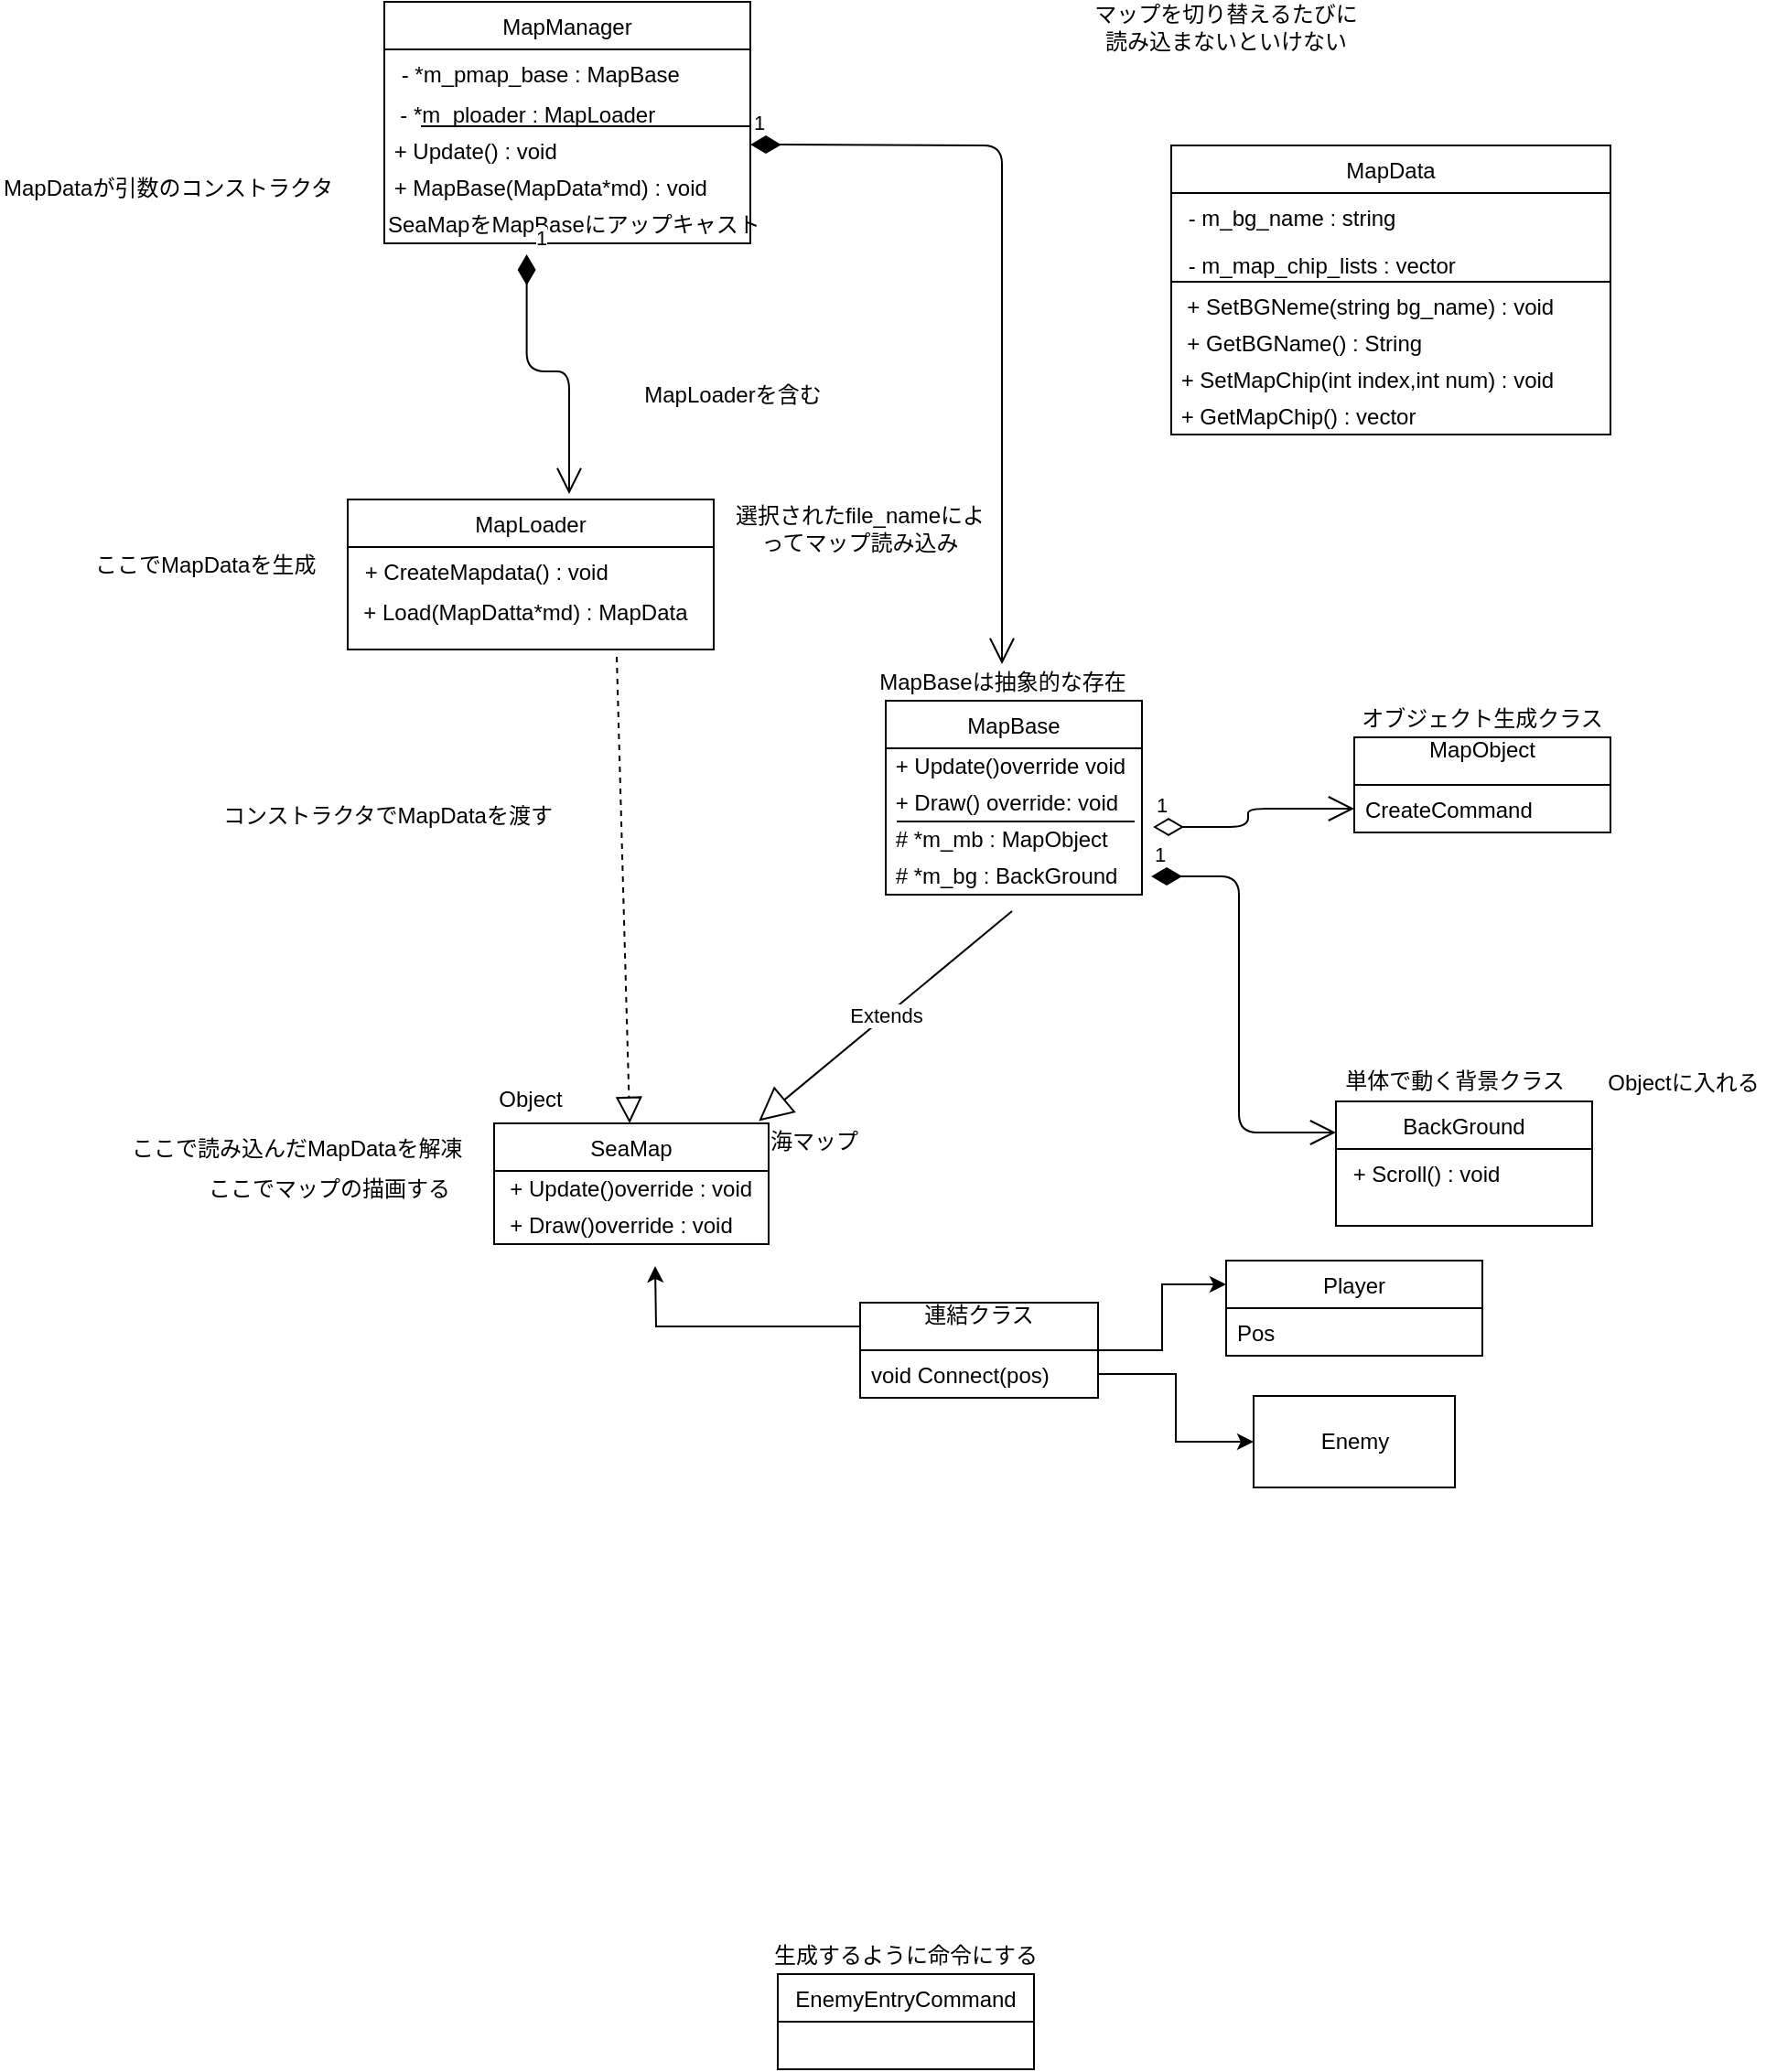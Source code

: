 <mxfile type="device" version="10.6.0"><diagram id="xTNNUZWJjUPpHx_xsbex" name="Page-1"><mxGraphModel grid="1" dx="674" dy="714" gridSize="10" guides="1" tooltips="1" connect="1" arrows="1" fold="1" page="1" pageScale="1" pageWidth="1654" pageHeight="2336" math="0" shadow="0"><root><mxCell id="0" /><mxCell id="1" parent="0" /><mxCell id="iN4CbJ1sU2l26RAUDO5d-1" value="MapLoader" parent="1" vertex="1" style="swimlane;fontStyle=0;childLayout=stackLayout;horizontal=1;startSize=26;fillColor=none;horizontalStack=0;resizeParent=1;resizeParentMax=0;resizeLast=0;collapsible=1;marginBottom=0;"><mxGeometry as="geometry" height="82" width="200" x="200" y="334" /></mxCell><mxCell id="iN4CbJ1sU2l26RAUDO5d-2" value=" + CreateMapdata() : void&#10;" parent="iN4CbJ1sU2l26RAUDO5d-1" vertex="1" style="text;strokeColor=none;fillColor=none;align=left;verticalAlign=top;spacingLeft=4;spacingRight=4;overflow=hidden;rotatable=0;points=[[0,0.5],[1,0.5]];portConstraint=eastwest;"><mxGeometry as="geometry" height="26" width="200" y="26" /></mxCell><mxCell id="9Krrd5TlAhY_1SP9lpEr-1" value="&amp;nbsp; + Load(MapDatta*md) : MapData&lt;br&gt;&lt;br&gt;" parent="iN4CbJ1sU2l26RAUDO5d-1" vertex="1" style="text;html=1;resizable=0;points=[];autosize=1;align=left;verticalAlign=top;spacingTop=-4;"><mxGeometry as="geometry" height="30" width="200" y="52" /></mxCell><mxCell id="iN4CbJ1sU2l26RAUDO5d-5" value="MapManager" parent="1" vertex="1" style="swimlane;fontStyle=0;childLayout=stackLayout;horizontal=1;startSize=26;fillColor=none;horizontalStack=0;resizeParent=1;resizeParentMax=0;resizeLast=0;collapsible=1;marginBottom=0;"><mxGeometry as="geometry" height="132" width="200" x="220" y="62" /></mxCell><mxCell id="iN4CbJ1sU2l26RAUDO5d-6" value=" - *m_pmap_base : MapBase" parent="iN4CbJ1sU2l26RAUDO5d-5" vertex="1" style="text;strokeColor=none;fillColor=none;align=left;verticalAlign=top;spacingLeft=4;spacingRight=4;overflow=hidden;rotatable=0;points=[[0,0.5],[1,0.5]];portConstraint=eastwest;"><mxGeometry as="geometry" height="26" width="200" y="26" /></mxCell><mxCell id="9Krrd5TlAhY_1SP9lpEr-6" value="&amp;nbsp; - *m_ploader :&amp;nbsp;&lt;span&gt;MapLoader&lt;/span&gt;" parent="iN4CbJ1sU2l26RAUDO5d-5" vertex="1" style="text;html=1;resizable=0;points=[];autosize=1;align=left;verticalAlign=top;spacingTop=-4;"><mxGeometry as="geometry" height="20" width="200" y="52" /></mxCell><mxCell id="z7THkcAo65bA55OMj5YY-34" value="&amp;nbsp;+ Update() : void" parent="iN4CbJ1sU2l26RAUDO5d-5" vertex="1" style="text;html=1;resizable=0;points=[];autosize=1;align=left;verticalAlign=top;spacingTop=-4;"><mxGeometry as="geometry" height="20" width="200" y="72" /></mxCell><mxCell id="9Krrd5TlAhY_1SP9lpEr-17" value="&amp;nbsp;+ MapBase(MapData*md) : void" parent="iN4CbJ1sU2l26RAUDO5d-5" vertex="1" style="text;html=1;resizable=0;points=[];autosize=1;align=left;verticalAlign=top;spacingTop=-4;"><mxGeometry as="geometry" height="20" width="200" y="92" /></mxCell><mxCell id="9Krrd5TlAhY_1SP9lpEr-26" value="SeaMapをMapBaseにアップキャスト" parent="iN4CbJ1sU2l26RAUDO5d-5" vertex="1" style="text;html=1;resizable=0;points=[];autosize=1;align=left;verticalAlign=top;spacingTop=-4;"><mxGeometry as="geometry" height="20" width="200" y="112" /></mxCell><mxCell id="iN4CbJ1sU2l26RAUDO5d-13" value="BackGround" parent="1" vertex="1" style="swimlane;fontStyle=0;childLayout=stackLayout;horizontal=1;startSize=26;fillColor=none;horizontalStack=0;resizeParent=1;resizeParentMax=0;resizeLast=0;collapsible=1;marginBottom=0;"><mxGeometry as="geometry" height="68" width="140" x="740" y="663" /></mxCell><mxCell id="iN4CbJ1sU2l26RAUDO5d-14" value=" + Scroll() : void" parent="iN4CbJ1sU2l26RAUDO5d-13" vertex="1" style="text;strokeColor=none;fillColor=none;align=left;verticalAlign=top;spacingLeft=4;spacingRight=4;overflow=hidden;rotatable=0;points=[[0,0.5],[1,0.5]];portConstraint=eastwest;"><mxGeometry as="geometry" height="42" width="140" y="26" /></mxCell><mxCell id="iN4CbJ1sU2l26RAUDO5d-36" value="MapObject&#10;" parent="1" vertex="1" style="swimlane;fontStyle=0;childLayout=stackLayout;horizontal=1;startSize=26;fillColor=none;horizontalStack=0;resizeParent=1;resizeParentMax=0;resizeLast=0;collapsible=1;marginBottom=0;"><mxGeometry as="geometry" height="52" width="140" x="750" y="464" /></mxCell><mxCell id="iN4CbJ1sU2l26RAUDO5d-37" value="CreateCommand" parent="iN4CbJ1sU2l26RAUDO5d-36" vertex="1" style="text;strokeColor=none;fillColor=none;align=left;verticalAlign=top;spacingLeft=4;spacingRight=4;overflow=hidden;rotatable=0;points=[[0,0.5],[1,0.5]];portConstraint=eastwest;"><mxGeometry as="geometry" height="26" width="140" y="26" /></mxCell><mxCell id="PaVRPMCdmjg0SveW1SbH-1" value="単体で動く背景クラス&lt;br&gt;" parent="1" vertex="1" style="text;html=1;strokeColor=none;fillColor=none;align=center;verticalAlign=middle;whiteSpace=wrap;rounded=0;"><mxGeometry as="geometry" height="20" width="130" x="740" y="642" /></mxCell><mxCell id="PaVRPMCdmjg0SveW1SbH-2" value="EnemyEntryCommand" parent="1" vertex="1" style="swimlane;fontStyle=0;childLayout=stackLayout;horizontal=1;startSize=26;fillColor=none;horizontalStack=0;resizeParent=1;resizeParentMax=0;resizeLast=0;collapsible=1;marginBottom=0;"><mxGeometry as="geometry" height="52" width="140" x="435" y="1140" /></mxCell><mxCell id="PaVRPMCdmjg0SveW1SbH-17" value="選択されたfile_nameによってマップ読み込み&lt;br&gt;" parent="1" vertex="1" style="text;html=1;strokeColor=none;fillColor=none;align=center;verticalAlign=middle;whiteSpace=wrap;rounded=0;"><mxGeometry as="geometry" height="20" width="140" x="410" y="340" /></mxCell><mxCell id="PaVRPMCdmjg0SveW1SbH-18" value="MapData" parent="1" vertex="1" style="swimlane;fontStyle=0;childLayout=stackLayout;horizontal=1;startSize=26;fillColor=none;horizontalStack=0;resizeParent=1;resizeParentMax=0;resizeLast=0;collapsible=1;marginBottom=0;"><mxGeometry as="geometry" height="158" width="240" x="650" y="140.5" /></mxCell><mxCell id="PaVRPMCdmjg0SveW1SbH-19" value=" - m_bg_name : string" parent="PaVRPMCdmjg0SveW1SbH-18" vertex="1" style="text;strokeColor=none;fillColor=none;align=left;verticalAlign=top;spacingLeft=4;spacingRight=4;overflow=hidden;rotatable=0;points=[[0,0.5],[1,0.5]];portConstraint=eastwest;"><mxGeometry as="geometry" height="26" width="240" y="26" /></mxCell><mxCell id="PaVRPMCdmjg0SveW1SbH-20" value=" - m_map_chip_lists : vector" parent="PaVRPMCdmjg0SveW1SbH-18" vertex="1" style="text;strokeColor=none;fillColor=none;align=left;verticalAlign=top;spacingLeft=4;spacingRight=4;overflow=hidden;rotatable=0;points=[[0,0.5],[1,0.5]];portConstraint=eastwest;"><mxGeometry as="geometry" height="26" width="240" y="52" /></mxCell><mxCell id="9Krrd5TlAhY_1SP9lpEr-10" value="&amp;nbsp; + SetBGNeme(string bg_name) : void" parent="PaVRPMCdmjg0SveW1SbH-18" vertex="1" style="text;html=1;resizable=0;points=[];autosize=1;align=left;verticalAlign=top;spacingTop=-4;"><mxGeometry as="geometry" height="20" width="240" y="78" /></mxCell><mxCell id="9Krrd5TlAhY_1SP9lpEr-12" value="&amp;nbsp; + GetBGName() : String" parent="PaVRPMCdmjg0SveW1SbH-18" vertex="1" style="text;html=1;resizable=0;points=[];autosize=1;align=left;verticalAlign=top;spacingTop=-4;"><mxGeometry as="geometry" height="20" width="240" y="98" /></mxCell><mxCell id="9Krrd5TlAhY_1SP9lpEr-14" value="&amp;nbsp;+ SetMapChip(int index,int num) : void" parent="PaVRPMCdmjg0SveW1SbH-18" vertex="1" style="text;html=1;resizable=0;points=[];autosize=1;align=left;verticalAlign=top;spacingTop=-4;"><mxGeometry as="geometry" height="20" width="240" y="118" /></mxCell><mxCell id="9Krrd5TlAhY_1SP9lpEr-15" value="&amp;nbsp;+ GetMapChip() : vector" parent="PaVRPMCdmjg0SveW1SbH-18" vertex="1" style="text;html=1;resizable=0;points=[];autosize=1;align=left;verticalAlign=top;spacingTop=-4;"><mxGeometry as="geometry" height="20" width="240" y="138" /></mxCell><mxCell id="PaVRPMCdmjg0SveW1SbH-31" value="マップを切り替えるたびに&lt;br&gt;読み込まないといけない&lt;br&gt;" parent="1" vertex="1" style="text;html=1;strokeColor=none;fillColor=none;align=center;verticalAlign=middle;whiteSpace=wrap;rounded=0;"><mxGeometry as="geometry" height="20" width="160" x="600" y="66" /></mxCell><mxCell id="PaVRPMCdmjg0SveW1SbH-34" value="MapBase" parent="1" vertex="1" style="swimlane;fontStyle=0;childLayout=stackLayout;horizontal=1;startSize=26;fillColor=none;horizontalStack=0;resizeParent=1;resizeParentMax=0;resizeLast=0;collapsible=1;marginBottom=0;"><mxGeometry as="geometry" height="106" width="140" x="494" y="444" /></mxCell><mxCell id="z7THkcAo65bA55OMj5YY-38" value="&amp;nbsp;+ Update()override void" parent="PaVRPMCdmjg0SveW1SbH-34" vertex="1" style="text;html=1;resizable=0;points=[];autosize=1;align=left;verticalAlign=top;spacingTop=-4;"><mxGeometry as="geometry" height="20" width="140" y="26" /></mxCell><mxCell id="z7THkcAo65bA55OMj5YY-39" value="&amp;nbsp;+ Draw() override: void" parent="PaVRPMCdmjg0SveW1SbH-34" vertex="1" style="text;html=1;resizable=0;points=[];autosize=1;align=left;verticalAlign=top;spacingTop=-4;"><mxGeometry as="geometry" height="20" width="140" y="46" /></mxCell><mxCell id="z7THkcAo65bA55OMj5YY-22" value="&lt;span&gt;&amp;nbsp;# *m_mb :&amp;nbsp;&lt;/span&gt;&lt;span&gt;MapObject&lt;/span&gt;" parent="PaVRPMCdmjg0SveW1SbH-34" vertex="1" style="text;html=1;resizable=0;points=[];autosize=1;align=left;verticalAlign=top;spacingTop=-4;"><mxGeometry as="geometry" height="20" width="140" y="66" /></mxCell><mxCell id="z7THkcAo65bA55OMj5YY-21" value="&lt;span&gt;&amp;nbsp;# *m_bg : &lt;/span&gt;&lt;span&gt;BackGround&lt;/span&gt;" parent="PaVRPMCdmjg0SveW1SbH-34" vertex="1" style="text;html=1;resizable=0;points=[];autosize=1;align=left;verticalAlign=top;spacingTop=-4;"><mxGeometry as="geometry" height="20" width="140" y="86" /></mxCell><mxCell id="PaVRPMCdmjg0SveW1SbH-38" value="SeaMap" parent="1" vertex="1" style="swimlane;fontStyle=0;childLayout=stackLayout;horizontal=1;startSize=26;fillColor=none;horizontalStack=0;resizeParent=1;resizeParentMax=0;resizeLast=0;collapsible=1;marginBottom=0;"><mxGeometry as="geometry" height="66" width="150" x="280" y="675" /></mxCell><mxCell id="z7THkcAo65bA55OMj5YY-25" value="&amp;nbsp; + Update()override : void" parent="PaVRPMCdmjg0SveW1SbH-38" vertex="1" style="text;html=1;resizable=0;points=[];autosize=1;align=left;verticalAlign=top;spacingTop=-4;"><mxGeometry as="geometry" height="20" width="150" y="26" /></mxCell><mxCell id="z7THkcAo65bA55OMj5YY-32" value="&amp;nbsp; + Draw()override : void" parent="PaVRPMCdmjg0SveW1SbH-38" vertex="1" style="text;html=1;resizable=0;points=[];autosize=1;align=left;verticalAlign=top;spacingTop=-4;"><mxGeometry as="geometry" height="20" width="150" y="46" /></mxCell><mxCell id="PaVRPMCdmjg0SveW1SbH-42" value="MapBaseは抽象的な存在" parent="1" vertex="1" style="text;html=1;strokeColor=none;fillColor=none;align=center;verticalAlign=middle;whiteSpace=wrap;rounded=0;"><mxGeometry as="geometry" height="20" width="190" x="462.5" y="424" /></mxCell><mxCell id="PaVRPMCdmjg0SveW1SbH-44" value="Extends" parent="1" style="endArrow=block;endSize=16;endFill=0;html=1;exitX=0.493;exitY=1.45;exitDx=0;exitDy=0;exitPerimeter=0;entryX=0.964;entryY=-0.019;entryDx=0;entryDy=0;entryPerimeter=0;" target="PaVRPMCdmjg0SveW1SbH-38" edge="1" source="z7THkcAo65bA55OMj5YY-21"><mxGeometry as="geometry" width="160" relative="1"><mxPoint as="sourcePoint" x="563" y="536" /><mxPoint as="targetPoint" x="404" y="624" /></mxGeometry></mxCell><mxCell id="PaVRPMCdmjg0SveW1SbH-47" value="生成するように命令にする&lt;br&gt;" parent="1" vertex="1" style="text;html=1;strokeColor=none;fillColor=none;align=center;verticalAlign=middle;whiteSpace=wrap;rounded=0;"><mxGeometry as="geometry" height="20" width="150" x="430" y="1120" /></mxCell><mxCell id="Nqm5B6lv2lz9BLwQ-ERy-6" value="海マップ&lt;br&gt;" parent="1" vertex="1" style="text;html=1;strokeColor=none;fillColor=none;align=center;verticalAlign=middle;whiteSpace=wrap;rounded=0;"><mxGeometry as="geometry" height="20" width="70" x="420" y="675" /></mxCell><mxCell id="va03k59O1o7LEfdZNvkc-1" value="MapLoaderを含む" parent="1" vertex="1" style="text;html=1;strokeColor=none;fillColor=none;align=center;verticalAlign=middle;whiteSpace=wrap;rounded=0;"><mxGeometry as="geometry" height="20" width="105" x="357.5" y="266.5" /></mxCell><mxCell id="va03k59O1o7LEfdZNvkc-4" value="1" parent="1" style="endArrow=open;html=1;endSize=12;startArrow=diamondThin;startSize=14;startFill=1;edgeStyle=orthogonalEdgeStyle;align=left;verticalAlign=bottom;entryX=0.5;entryY=0;entryDx=0;entryDy=0;" target="PaVRPMCdmjg0SveW1SbH-42" edge="1"><mxGeometry as="geometry" x="-1" y="3" relative="1"><mxPoint as="sourcePoint" x="420" y="140" /><mxPoint as="targetPoint" x="780" y="580" /></mxGeometry></mxCell><mxCell id="va03k59O1o7LEfdZNvkc-9" value="Object" parent="1" vertex="1" style="text;html=1;strokeColor=none;fillColor=none;align=center;verticalAlign=middle;whiteSpace=wrap;rounded=0;"><mxGeometry as="geometry" height="20" width="40" x="280" y="652" /></mxCell><mxCell id="va03k59O1o7LEfdZNvkc-10" value="Objectに入れる" parent="1" vertex="1" style="text;html=1;strokeColor=none;fillColor=none;align=center;verticalAlign=middle;whiteSpace=wrap;rounded=0;"><mxGeometry as="geometry" height="20" width="100" x="880" y="643" /></mxCell><mxCell id="va03k59O1o7LEfdZNvkc-11" value="" parent="1" style="endArrow=block;dashed=1;endFill=0;endSize=12;html=1;" target="PaVRPMCdmjg0SveW1SbH-38" edge="1"><mxGeometry as="geometry" width="160" relative="1"><mxPoint as="sourcePoint" x="347" y="420" /><mxPoint as="targetPoint" x="340" y="500" /></mxGeometry></mxCell><mxCell id="va03k59O1o7LEfdZNvkc-12" value="&lt;br&gt;" parent="1" vertex="1" style="text;html=1;strokeColor=none;fillColor=none;align=center;verticalAlign=middle;whiteSpace=wrap;rounded=0;"><mxGeometry as="geometry" height="20" width="120" x="360" y="510" /></mxCell><mxCell id="va03k59O1o7LEfdZNvkc-13" value="ここでマップの描画する&lt;br&gt;" parent="1" vertex="1" style="text;html=1;strokeColor=none;fillColor=none;align=center;verticalAlign=middle;whiteSpace=wrap;rounded=0;"><mxGeometry as="geometry" height="20" width="140" x="120" y="701" /></mxCell><mxCell id="va03k59O1o7LEfdZNvkc-14" value="&lt;br&gt;" parent="1" vertex="1" style="text;html=1;strokeColor=none;fillColor=none;align=center;verticalAlign=middle;whiteSpace=wrap;rounded=0;"><mxGeometry as="geometry" height="20" width="150" x="440" y="716" /></mxCell><mxCell id="i0ZoRfjINqD9deUMzCj1-3" value="Player" parent="1" vertex="1" style="swimlane;fontStyle=0;childLayout=stackLayout;horizontal=1;startSize=26;fillColor=none;horizontalStack=0;resizeParent=1;resizeParentMax=0;resizeLast=0;collapsible=1;marginBottom=0;"><mxGeometry as="geometry" height="52" width="140" x="680" y="750" /></mxCell><mxCell id="i0ZoRfjINqD9deUMzCj1-4" value="Pos" parent="i0ZoRfjINqD9deUMzCj1-3" vertex="1" style="text;strokeColor=none;fillColor=none;align=left;verticalAlign=top;spacingLeft=4;spacingRight=4;overflow=hidden;rotatable=0;points=[[0,0.5],[1,0.5]];portConstraint=eastwest;"><mxGeometry as="geometry" height="26" width="140" y="26" /></mxCell><mxCell id="i0ZoRfjINqD9deUMzCj1-14" parent="1" style="edgeStyle=orthogonalEdgeStyle;rounded=0;orthogonalLoop=1;jettySize=auto;html=1;entryX=0;entryY=0.25;entryDx=0;entryDy=0;" target="i0ZoRfjINqD9deUMzCj1-3" edge="1" source="i0ZoRfjINqD9deUMzCj1-10"><mxGeometry as="geometry" relative="1" /></mxCell><mxCell id="i0ZoRfjINqD9deUMzCj1-15" parent="1" style="edgeStyle=orthogonalEdgeStyle;rounded=0;orthogonalLoop=1;jettySize=auto;html=1;exitX=0;exitY=0.25;exitDx=0;exitDy=0;entryX=0.629;entryY=1.04;entryDx=0;entryDy=0;entryPerimeter=0;" edge="1" source="i0ZoRfjINqD9deUMzCj1-10"><mxGeometry as="geometry" relative="1"><mxPoint as="targetPoint" x="368" y="753" /></mxGeometry></mxCell><mxCell id="i0ZoRfjINqD9deUMzCj1-10" value="連結クラス&#10;" parent="1" vertex="1" style="swimlane;fontStyle=0;childLayout=stackLayout;horizontal=1;startSize=26;fillColor=none;horizontalStack=0;resizeParent=1;resizeParentMax=0;resizeLast=0;collapsible=1;marginBottom=0;"><mxGeometry as="geometry" height="52" width="130" x="480" y="773" /></mxCell><mxCell id="i0ZoRfjINqD9deUMzCj1-11" value="void Connect(pos)" parent="i0ZoRfjINqD9deUMzCj1-10" vertex="1" style="text;strokeColor=none;fillColor=none;align=left;verticalAlign=top;spacingLeft=4;spacingRight=4;overflow=hidden;rotatable=0;points=[[0,0.5],[1,0.5]];portConstraint=eastwest;"><mxGeometry as="geometry" height="26" width="130" y="26" /></mxCell><mxCell id="i0ZoRfjINqD9deUMzCj1-16" value="Enemy" parent="1" vertex="1" style="html=1;"><mxGeometry as="geometry" height="50" width="110" x="695" y="824" /></mxCell><mxCell id="i0ZoRfjINqD9deUMzCj1-17" parent="1" style="edgeStyle=orthogonalEdgeStyle;rounded=0;orthogonalLoop=1;jettySize=auto;html=1;exitX=1;exitY=0.5;exitDx=0;exitDy=0;entryX=0;entryY=0.5;entryDx=0;entryDy=0;" target="i0ZoRfjINqD9deUMzCj1-16" edge="1" source="i0ZoRfjINqD9deUMzCj1-11"><mxGeometry as="geometry" relative="1" /></mxCell><mxCell id="z7THkcAo65bA55OMj5YY-31" value="コンストラクタでMapDataを渡す" parent="1" vertex="1" style="text;html=1;resizable=0;points=[];autosize=1;align=left;verticalAlign=top;spacingTop=-4;"><mxGeometry as="geometry" height="20" width="200" x="130" y="497" /></mxCell><mxCell id="z7THkcAo65bA55OMj5YY-40" value="1" parent="1" style="endArrow=open;html=1;endSize=12;startArrow=diamondThin;startSize=14;startFill=1;edgeStyle=orthogonalEdgeStyle;align=left;verticalAlign=bottom;exitX=1.036;exitY=0.5;exitDx=0;exitDy=0;exitPerimeter=0;entryX=0;entryY=0.25;entryDx=0;entryDy=0;" target="iN4CbJ1sU2l26RAUDO5d-13" edge="1" source="z7THkcAo65bA55OMj5YY-21"><mxGeometry as="geometry" x="-1" y="3" relative="1"><mxPoint as="sourcePoint" x="680" y="570" /><mxPoint as="targetPoint" x="840" y="570" /></mxGeometry></mxCell><mxCell id="iN4CbJ1sU2l26RAUDO5d-40" value="オブジェクト生成クラス&lt;br&gt;" parent="1" vertex="1" style="text;html=1;strokeColor=none;fillColor=none;align=center;verticalAlign=middle;whiteSpace=wrap;rounded=0;"><mxGeometry as="geometry" height="20" width="140" x="750" y="444" /></mxCell><mxCell id="z7THkcAo65bA55OMj5YY-42" value="1" parent="1" style="endArrow=open;html=1;endSize=12;startArrow=diamondThin;startSize=14;startFill=0;edgeStyle=orthogonalEdgeStyle;align=left;verticalAlign=bottom;exitX=1.043;exitY=0.15;exitDx=0;exitDy=0;exitPerimeter=0;entryX=0;entryY=0.5;entryDx=0;entryDy=0;" target="iN4CbJ1sU2l26RAUDO5d-37" edge="1" source="z7THkcAo65bA55OMj5YY-22"><mxGeometry as="geometry" x="-1" y="3" relative="1"><mxPoint as="sourcePoint" x="760" y="400" /><mxPoint as="targetPoint" x="920" y="400" /></mxGeometry></mxCell><mxCell id="z7THkcAo65bA55OMj5YY-43" value="ここでMapDataを生成&lt;br&gt;" parent="1" vertex="1" style="text;html=1;resizable=0;points=[];autosize=1;align=left;verticalAlign=top;spacingTop=-4;"><mxGeometry as="geometry" height="20" width="140" x="60" y="360" /></mxCell><mxCell id="9Krrd5TlAhY_1SP9lpEr-5" value="1" parent="1" style="endArrow=open;html=1;endSize=12;startArrow=diamondThin;startSize=14;startFill=1;edgeStyle=orthogonalEdgeStyle;align=left;verticalAlign=bottom;entryX=0.605;entryY=-0.037;entryDx=0;entryDy=0;entryPerimeter=0;exitX=0.389;exitY=1.3;exitDx=0;exitDy=0;exitPerimeter=0;" target="iN4CbJ1sU2l26RAUDO5d-1" edge="1" source="9Krrd5TlAhY_1SP9lpEr-26"><mxGeometry as="geometry" x="-1" y="3" relative="1"><mxPoint as="sourcePoint" x="310" y="180" /><mxPoint as="targetPoint" x="320" y="230" /></mxGeometry></mxCell><mxCell id="9Krrd5TlAhY_1SP9lpEr-9" value="" parent="1" vertex="1" style="line;strokeWidth=1;fillColor=none;align=left;verticalAlign=middle;spacingTop=-1;spacingLeft=3;spacingRight=3;rotatable=0;labelPosition=right;points=[];portConstraint=eastwest;"><mxGeometry as="geometry" height="8" width="180" x="240" y="126" /></mxCell><mxCell id="9Krrd5TlAhY_1SP9lpEr-11" value="" parent="1" vertex="1" style="line;strokeWidth=1;fillColor=none;align=left;verticalAlign=middle;spacingTop=-1;spacingLeft=3;spacingRight=3;rotatable=0;labelPosition=right;points=[];portConstraint=eastwest;"><mxGeometry as="geometry" height="8" width="240" x="650" y="211" /></mxCell><mxCell id="9Krrd5TlAhY_1SP9lpEr-18" value="MapDataが引数のコンストラクタ" parent="1" vertex="1" style="text;html=1;resizable=0;points=[];autosize=1;align=left;verticalAlign=top;spacingTop=-4;"><mxGeometry as="geometry" height="20" width="200" x="10" y="154" /></mxCell><mxCell id="9Krrd5TlAhY_1SP9lpEr-21" value="ここで読み込んだMapDataを解凍&lt;br&gt;" parent="1" vertex="1" style="text;html=1;resizable=0;points=[];autosize=1;align=left;verticalAlign=top;spacingTop=-4;"><mxGeometry as="geometry" height="20" width="200" x="80" y="679" /></mxCell><mxCell id="9Krrd5TlAhY_1SP9lpEr-22" value="" parent="1" vertex="1" style="line;strokeWidth=1;fillColor=none;align=left;verticalAlign=middle;spacingTop=-1;spacingLeft=3;spacingRight=3;rotatable=0;labelPosition=right;points=[];portConstraint=eastwest;"><mxGeometry as="geometry" height="8" width="130" x="500" y="506" /></mxCell></root></mxGraphModel></diagram></mxfile>